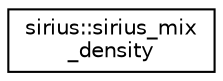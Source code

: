 digraph "Graphical Class Hierarchy"
{
 // INTERACTIVE_SVG=YES
  edge [fontname="Helvetica",fontsize="10",labelfontname="Helvetica",labelfontsize="10"];
  node [fontname="Helvetica",fontsize="10",shape=record];
  rankdir="LR";
  Node1 [label="sirius::sirius_mix\l_density",height=0.2,width=0.4,color="black", fillcolor="white", style="filled",URL="$interfacesirius_1_1sirius__mix__density.html"];
}
